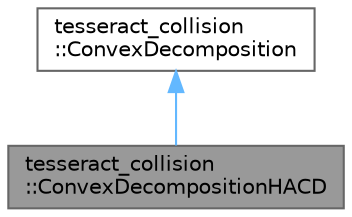 digraph "tesseract_collision::ConvexDecompositionHACD"
{
 // LATEX_PDF_SIZE
  bgcolor="transparent";
  edge [fontname=Helvetica,fontsize=10,labelfontname=Helvetica,labelfontsize=10];
  node [fontname=Helvetica,fontsize=10,shape=box,height=0.2,width=0.4];
  Node1 [label="tesseract_collision\l::ConvexDecompositionHACD",height=0.2,width=0.4,color="gray40", fillcolor="grey60", style="filled", fontcolor="black",tooltip=" "];
  Node2 -> Node1 [dir="back",color="steelblue1",style="solid"];
  Node2 [label="tesseract_collision\l::ConvexDecomposition",height=0.2,width=0.4,color="gray40", fillcolor="white", style="filled",URL="$d6/d3f/classtesseract__collision_1_1ConvexDecomposition.html",tooltip=" "];
}
